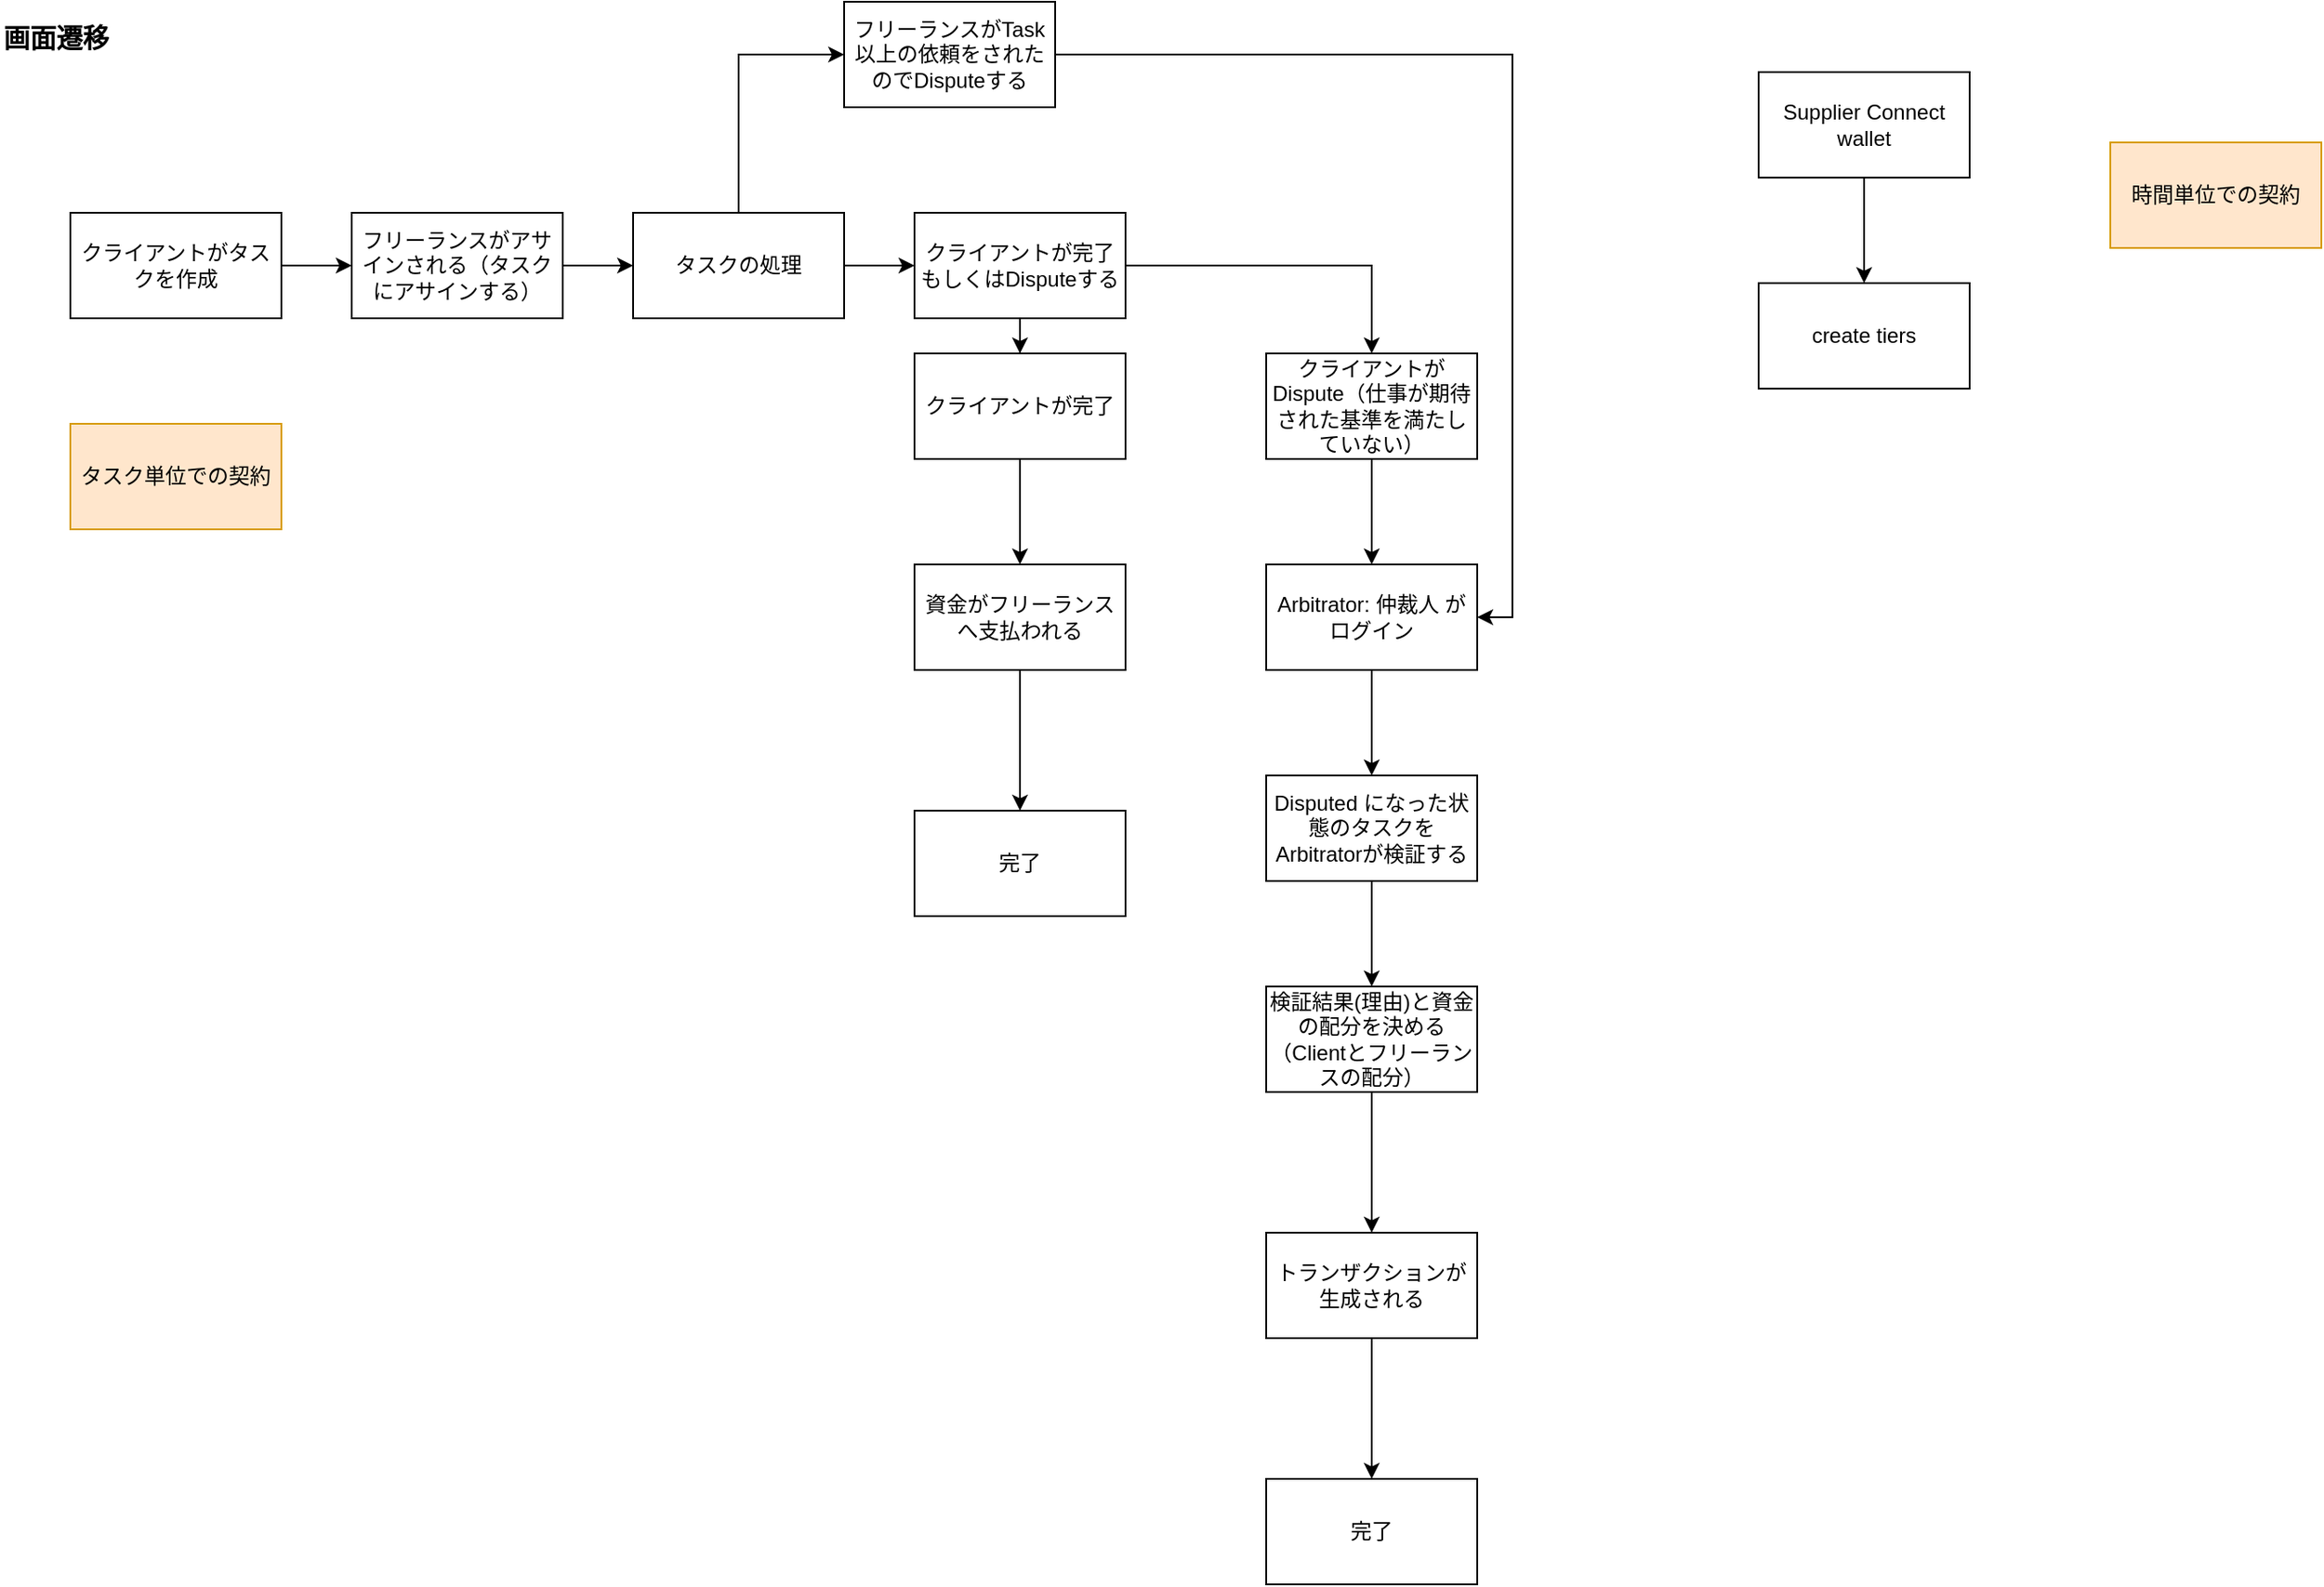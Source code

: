 <mxfile version="22.0.2" type="device" pages="3">
  <diagram id="F1N88LNYF46ycOu3TRqR" name="RewardChain">
    <mxGraphModel dx="1379" dy="854" grid="1" gridSize="10" guides="1" tooltips="1" connect="1" arrows="1" fold="1" page="1" pageScale="1" pageWidth="827" pageHeight="1169" math="0" shadow="0">
      <root>
        <mxCell id="0" />
        <mxCell id="1" parent="0" />
        <mxCell id="b3WNolOssQVl5g55_8Wy-1" style="edgeStyle=orthogonalEdgeStyle;rounded=0;orthogonalLoop=1;jettySize=auto;html=1;" parent="1" source="b3WNolOssQVl5g55_8Wy-2" target="b3WNolOssQVl5g55_8Wy-5" edge="1">
          <mxGeometry relative="1" as="geometry" />
        </mxCell>
        <mxCell id="b3WNolOssQVl5g55_8Wy-2" value="クライアントがタスクを作成" style="whiteSpace=wrap;html=1;" parent="1" vertex="1">
          <mxGeometry x="80" y="200" width="120" height="60" as="geometry" />
        </mxCell>
        <mxCell id="b3WNolOssQVl5g55_8Wy-3" value="&lt;span style=&quot;font-size: 15px;&quot;&gt;画面遷移&lt;/span&gt;" style="whiteSpace=wrap;html=1;fillColor=none;fontSize=15;fontStyle=1;fontColor=default;strokeColor=none;align=left;" parent="1" vertex="1">
          <mxGeometry x="40" y="80" width="130" height="40" as="geometry" />
        </mxCell>
        <mxCell id="b3WNolOssQVl5g55_8Wy-4" style="edgeStyle=orthogonalEdgeStyle;rounded=0;orthogonalLoop=1;jettySize=auto;html=1;entryX=0;entryY=0.5;entryDx=0;entryDy=0;" parent="1" source="b3WNolOssQVl5g55_8Wy-5" target="b3WNolOssQVl5g55_8Wy-8" edge="1">
          <mxGeometry relative="1" as="geometry" />
        </mxCell>
        <mxCell id="b3WNolOssQVl5g55_8Wy-5" value="フリーランスがアサインされる（タスクにアサインする）" style="whiteSpace=wrap;html=1;" parent="1" vertex="1">
          <mxGeometry x="240" y="200" width="120" height="60" as="geometry" />
        </mxCell>
        <mxCell id="b3WNolOssQVl5g55_8Wy-6" style="edgeStyle=orthogonalEdgeStyle;rounded=0;orthogonalLoop=1;jettySize=auto;html=1;" parent="1" source="b3WNolOssQVl5g55_8Wy-8" target="b3WNolOssQVl5g55_8Wy-11" edge="1">
          <mxGeometry relative="1" as="geometry" />
        </mxCell>
        <mxCell id="b3WNolOssQVl5g55_8Wy-7" style="edgeStyle=orthogonalEdgeStyle;rounded=0;orthogonalLoop=1;jettySize=auto;html=1;entryX=0;entryY=0.5;entryDx=0;entryDy=0;" parent="1" source="b3WNolOssQVl5g55_8Wy-8" target="b3WNolOssQVl5g55_8Wy-29" edge="1">
          <mxGeometry relative="1" as="geometry">
            <Array as="points">
              <mxPoint x="460" y="110" />
            </Array>
          </mxGeometry>
        </mxCell>
        <mxCell id="b3WNolOssQVl5g55_8Wy-8" value="タスクの処理" style="whiteSpace=wrap;html=1;" parent="1" vertex="1">
          <mxGeometry x="400" y="200" width="120" height="60" as="geometry" />
        </mxCell>
        <mxCell id="qroxgCvZQzZ3ckDsDZOt-1" style="edgeStyle=orthogonalEdgeStyle;rounded=0;orthogonalLoop=1;jettySize=auto;html=1;entryX=0.5;entryY=0;entryDx=0;entryDy=0;" parent="1" source="b3WNolOssQVl5g55_8Wy-11" target="b3WNolOssQVl5g55_8Wy-15" edge="1">
          <mxGeometry relative="1" as="geometry" />
        </mxCell>
        <mxCell id="qroxgCvZQzZ3ckDsDZOt-3" value="" style="edgeStyle=orthogonalEdgeStyle;rounded=0;orthogonalLoop=1;jettySize=auto;html=1;" parent="1" source="b3WNolOssQVl5g55_8Wy-11" target="b3WNolOssQVl5g55_8Wy-13" edge="1">
          <mxGeometry relative="1" as="geometry" />
        </mxCell>
        <mxCell id="b3WNolOssQVl5g55_8Wy-11" value="クライアントが完了もしくはDisputeする" style="whiteSpace=wrap;html=1;" parent="1" vertex="1">
          <mxGeometry x="560" y="200" width="120" height="60" as="geometry" />
        </mxCell>
        <mxCell id="b3WNolOssQVl5g55_8Wy-12" value="" style="edgeStyle=orthogonalEdgeStyle;rounded=0;orthogonalLoop=1;jettySize=auto;html=1;" parent="1" source="b3WNolOssQVl5g55_8Wy-13" target="b3WNolOssQVl5g55_8Wy-26" edge="1">
          <mxGeometry relative="1" as="geometry" />
        </mxCell>
        <mxCell id="b3WNolOssQVl5g55_8Wy-13" value="クライアントが完了" style="whiteSpace=wrap;html=1;" parent="1" vertex="1">
          <mxGeometry x="560" y="280" width="120" height="60" as="geometry" />
        </mxCell>
        <mxCell id="b3WNolOssQVl5g55_8Wy-14" style="edgeStyle=orthogonalEdgeStyle;rounded=0;orthogonalLoop=1;jettySize=auto;html=1;entryX=0.5;entryY=0;entryDx=0;entryDy=0;" parent="1" source="b3WNolOssQVl5g55_8Wy-15" target="b3WNolOssQVl5g55_8Wy-17" edge="1">
          <mxGeometry relative="1" as="geometry" />
        </mxCell>
        <mxCell id="b3WNolOssQVl5g55_8Wy-15" value="クライアントがDispute（仕事が期待された基準を満たしていない）" style="whiteSpace=wrap;html=1;" parent="1" vertex="1">
          <mxGeometry x="760" y="280" width="120" height="60" as="geometry" />
        </mxCell>
        <mxCell id="b3WNolOssQVl5g55_8Wy-16" value="" style="edgeStyle=orthogonalEdgeStyle;rounded=0;orthogonalLoop=1;jettySize=auto;html=1;" parent="1" source="b3WNolOssQVl5g55_8Wy-17" target="b3WNolOssQVl5g55_8Wy-19" edge="1">
          <mxGeometry relative="1" as="geometry" />
        </mxCell>
        <mxCell id="b3WNolOssQVl5g55_8Wy-17" value="Arbitrator:&amp;nbsp;仲裁人 がログイン" style="whiteSpace=wrap;html=1;" parent="1" vertex="1">
          <mxGeometry x="760" y="400" width="120" height="60" as="geometry" />
        </mxCell>
        <mxCell id="b3WNolOssQVl5g55_8Wy-18" value="" style="edgeStyle=orthogonalEdgeStyle;rounded=0;orthogonalLoop=1;jettySize=auto;html=1;" parent="1" source="b3WNolOssQVl5g55_8Wy-19" target="b3WNolOssQVl5g55_8Wy-21" edge="1">
          <mxGeometry relative="1" as="geometry" />
        </mxCell>
        <mxCell id="b3WNolOssQVl5g55_8Wy-19" value="Disputed になった状態のタスクをArbitratorが検証する" style="whiteSpace=wrap;html=1;" parent="1" vertex="1">
          <mxGeometry x="760" y="520" width="120" height="60" as="geometry" />
        </mxCell>
        <mxCell id="b3WNolOssQVl5g55_8Wy-20" value="" style="edgeStyle=orthogonalEdgeStyle;rounded=0;orthogonalLoop=1;jettySize=auto;html=1;" parent="1" source="b3WNolOssQVl5g55_8Wy-21" target="b3WNolOssQVl5g55_8Wy-23" edge="1">
          <mxGeometry relative="1" as="geometry" />
        </mxCell>
        <mxCell id="b3WNolOssQVl5g55_8Wy-21" value="検証結果(理由)と資金の配分を決める（Clientとフリーランスの配分）" style="whiteSpace=wrap;html=1;" parent="1" vertex="1">
          <mxGeometry x="760" y="640" width="120" height="60" as="geometry" />
        </mxCell>
        <mxCell id="b3WNolOssQVl5g55_8Wy-22" value="" style="edgeStyle=orthogonalEdgeStyle;rounded=0;orthogonalLoop=1;jettySize=auto;html=1;" parent="1" source="b3WNolOssQVl5g55_8Wy-23" target="b3WNolOssQVl5g55_8Wy-24" edge="1">
          <mxGeometry relative="1" as="geometry" />
        </mxCell>
        <mxCell id="b3WNolOssQVl5g55_8Wy-23" value="トランザクションが生成される" style="whiteSpace=wrap;html=1;" parent="1" vertex="1">
          <mxGeometry x="760" y="780" width="120" height="60" as="geometry" />
        </mxCell>
        <mxCell id="b3WNolOssQVl5g55_8Wy-24" value="完了" style="whiteSpace=wrap;html=1;" parent="1" vertex="1">
          <mxGeometry x="760" y="920" width="120" height="60" as="geometry" />
        </mxCell>
        <mxCell id="b3WNolOssQVl5g55_8Wy-25" value="" style="edgeStyle=orthogonalEdgeStyle;rounded=0;orthogonalLoop=1;jettySize=auto;html=1;" parent="1" source="b3WNolOssQVl5g55_8Wy-26" target="b3WNolOssQVl5g55_8Wy-27" edge="1">
          <mxGeometry relative="1" as="geometry" />
        </mxCell>
        <mxCell id="b3WNolOssQVl5g55_8Wy-26" value="資金がフリーランスへ支払われる" style="whiteSpace=wrap;html=1;" parent="1" vertex="1">
          <mxGeometry x="560" y="400" width="120" height="60" as="geometry" />
        </mxCell>
        <mxCell id="b3WNolOssQVl5g55_8Wy-27" value="完了" style="whiteSpace=wrap;html=1;" parent="1" vertex="1">
          <mxGeometry x="560" y="540" width="120" height="60" as="geometry" />
        </mxCell>
        <mxCell id="b3WNolOssQVl5g55_8Wy-28" style="edgeStyle=orthogonalEdgeStyle;rounded=0;orthogonalLoop=1;jettySize=auto;html=1;entryX=1;entryY=0.5;entryDx=0;entryDy=0;" parent="1" source="b3WNolOssQVl5g55_8Wy-29" target="b3WNolOssQVl5g55_8Wy-17" edge="1">
          <mxGeometry relative="1" as="geometry" />
        </mxCell>
        <mxCell id="b3WNolOssQVl5g55_8Wy-29" value="フリーランスがTask以上の依頼をされたのでDisputeする" style="whiteSpace=wrap;html=1;" parent="1" vertex="1">
          <mxGeometry x="520" y="80" width="120" height="60" as="geometry" />
        </mxCell>
        <mxCell id="2MolnmuIiSdHB7uitdNy-3" value="" style="edgeStyle=orthogonalEdgeStyle;rounded=0;orthogonalLoop=1;jettySize=auto;html=1;" parent="1" source="2MolnmuIiSdHB7uitdNy-1" target="2MolnmuIiSdHB7uitdNy-2" edge="1">
          <mxGeometry relative="1" as="geometry" />
        </mxCell>
        <mxCell id="2MolnmuIiSdHB7uitdNy-1" value="Supplier Connect wallet" style="whiteSpace=wrap;html=1;" parent="1" vertex="1">
          <mxGeometry x="1040" y="120" width="120" height="60" as="geometry" />
        </mxCell>
        <mxCell id="2MolnmuIiSdHB7uitdNy-2" value="create tiers" style="whiteSpace=wrap;html=1;" parent="1" vertex="1">
          <mxGeometry x="1040" y="240" width="120" height="60" as="geometry" />
        </mxCell>
        <mxCell id="2MolnmuIiSdHB7uitdNy-4" value="時間単位での契約" style="whiteSpace=wrap;html=1;fillColor=#ffe6cc;strokeColor=#d79b00;" parent="1" vertex="1">
          <mxGeometry x="1240" y="160" width="120" height="60" as="geometry" />
        </mxCell>
        <mxCell id="2MolnmuIiSdHB7uitdNy-5" value="タスク単位での契約" style="whiteSpace=wrap;html=1;fillColor=#ffe6cc;strokeColor=#d79b00;" parent="1" vertex="1">
          <mxGeometry x="80" y="320" width="120" height="60" as="geometry" />
        </mxCell>
      </root>
    </mxGraphModel>
  </diagram>
  <diagram id="6FdBmXEokLRzDCrCKuN2" name="system_architecture">
    <mxGraphModel dx="1379" dy="854" grid="1" gridSize="10" guides="1" tooltips="1" connect="1" arrows="1" fold="1" page="1" pageScale="1" pageWidth="827" pageHeight="1169" math="0" shadow="0">
      <root>
        <mxCell id="0" />
        <mxCell id="1" parent="0" />
        <mxCell id="TLvrHw3u5oPeJBdzBORR-3" value="client" style="ellipse;whiteSpace=wrap;html=1;" parent="1" vertex="1">
          <mxGeometry x="80" y="160" width="80" height="80" as="geometry" />
        </mxCell>
        <mxCell id="TLvrHw3u5oPeJBdzBORR-4" value="suppulier" style="ellipse;whiteSpace=wrap;html=1;" parent="1" vertex="1">
          <mxGeometry x="80" y="280" width="80" height="80" as="geometry" />
        </mxCell>
        <mxCell id="ukCr-i-SwyKY2GMY_E8i-1" value="arbitrator" style="ellipse;whiteSpace=wrap;html=1;" parent="1" vertex="1">
          <mxGeometry x="80" y="440" width="80" height="80" as="geometry" />
        </mxCell>
        <mxCell id="ukCr-i-SwyKY2GMY_E8i-2" value="patron" style="ellipse;whiteSpace=wrap;html=1;" parent="1" vertex="1">
          <mxGeometry x="80" y="560" width="80" height="80" as="geometry" />
        </mxCell>
        <mxCell id="V2ueXrN-9C5Ue_DMPgms-16" style="edgeStyle=orthogonalEdgeStyle;rounded=0;orthogonalLoop=1;jettySize=auto;html=1;" edge="1" parent="1" source="VLIMpRUNNJxc1j6-iryF-1" target="V2ueXrN-9C5Ue_DMPgms-1">
          <mxGeometry relative="1" as="geometry" />
        </mxCell>
        <mxCell id="VLIMpRUNNJxc1j6-iryF-1" value="Frontend" style="ellipse;whiteSpace=wrap;html=1;" parent="1" vertex="1">
          <mxGeometry x="240" y="400" width="80" height="80" as="geometry" />
        </mxCell>
        <mxCell id="V2ueXrN-9C5Ue_DMPgms-10" style="edgeStyle=orthogonalEdgeStyle;rounded=0;orthogonalLoop=1;jettySize=auto;html=1;" edge="1" parent="1" source="V2ueXrN-9C5Ue_DMPgms-1" target="V2ueXrN-9C5Ue_DMPgms-9">
          <mxGeometry relative="1" as="geometry" />
        </mxCell>
        <mxCell id="V2ueXrN-9C5Ue_DMPgms-14" style="edgeStyle=orthogonalEdgeStyle;rounded=0;orthogonalLoop=1;jettySize=auto;html=1;" edge="1" parent="1" source="V2ueXrN-9C5Ue_DMPgms-1" target="V2ueXrN-9C5Ue_DMPgms-12">
          <mxGeometry relative="1" as="geometry" />
        </mxCell>
        <mxCell id="V2ueXrN-9C5Ue_DMPgms-1" value="Backend" style="ellipse;whiteSpace=wrap;html=1;" vertex="1" parent="1">
          <mxGeometry x="400" y="400" width="80" height="80" as="geometry" />
        </mxCell>
        <mxCell id="V2ueXrN-9C5Ue_DMPgms-9" value="DB" style="ellipse;whiteSpace=wrap;html=1;" vertex="1" parent="1">
          <mxGeometry x="560" y="400" width="80" height="80" as="geometry" />
        </mxCell>
        <mxCell id="V2ueXrN-9C5Ue_DMPgms-15" style="edgeStyle=orthogonalEdgeStyle;rounded=0;orthogonalLoop=1;jettySize=auto;html=1;entryX=0.5;entryY=0;entryDx=0;entryDy=0;" edge="1" parent="1" source="V2ueXrN-9C5Ue_DMPgms-12" target="V2ueXrN-9C5Ue_DMPgms-13">
          <mxGeometry relative="1" as="geometry" />
        </mxCell>
        <mxCell id="V2ueXrN-9C5Ue_DMPgms-12" value="SmartContract" style="ellipse;whiteSpace=wrap;html=1;" vertex="1" parent="1">
          <mxGeometry x="400" y="560" width="80" height="80" as="geometry" />
        </mxCell>
        <mxCell id="V2ueXrN-9C5Ue_DMPgms-13" value="Blockchain" style="ellipse;whiteSpace=wrap;html=1;" vertex="1" parent="1">
          <mxGeometry x="400" y="680" width="80" height="80" as="geometry" />
        </mxCell>
        <mxCell id="V2ueXrN-9C5Ue_DMPgms-17" value="Mysql&lt;br&gt;phpmyadmin" style="whiteSpace=wrap;html=1;fillColor=#fff2cc;strokeColor=#d6b656;align=left;verticalAlign=top;" vertex="1" parent="1">
          <mxGeometry x="680" y="400" width="120" height="60" as="geometry" />
        </mxCell>
        <mxCell id="V2ueXrN-9C5Ue_DMPgms-18" value="Solidity&lt;br&gt;-&amp;gt; Typescript&lt;br&gt;Node: 22" style="whiteSpace=wrap;html=1;fillColor=#fff2cc;strokeColor=#d6b656;align=left;verticalAlign=top;" vertex="1" parent="1">
          <mxGeometry x="520" y="560" width="120" height="60" as="geometry" />
        </mxCell>
        <mxCell id="V2ueXrN-9C5Ue_DMPgms-19" value="Ethereum&lt;br&gt;-&amp;gt; Solana" style="whiteSpace=wrap;html=1;fillColor=#fff2cc;strokeColor=#d6b656;align=left;verticalAlign=top;" vertex="1" parent="1">
          <mxGeometry x="520" y="680" width="120" height="60" as="geometry" />
        </mxCell>
        <mxCell id="V2ueXrN-9C5Ue_DMPgms-20" value="Typescript&lt;br&gt;Node: 22&lt;br&gt;Nest.js&lt;br&gt;---&lt;br&gt;Fastapi" style="whiteSpace=wrap;html=1;fillColor=#fff2cc;strokeColor=#d6b656;align=left;verticalAlign=top;" vertex="1" parent="1">
          <mxGeometry x="400" y="240" width="120" height="140" as="geometry" />
        </mxCell>
        <mxCell id="V2ueXrN-9C5Ue_DMPgms-21" value="Typescript&lt;br&gt;Node: 22&lt;br&gt;Next.js&lt;br&gt;---&lt;br&gt;Vite" style="whiteSpace=wrap;html=1;fillColor=#fff2cc;strokeColor=#d6b656;align=left;verticalAlign=top;" vertex="1" parent="1">
          <mxGeometry x="240" y="240" width="120" height="140" as="geometry" />
        </mxCell>
      </root>
    </mxGraphModel>
  </diagram>
  <diagram id="eF9ABnZD_EDJxB8pFHqm" name="ページ3">
    <mxGraphModel dx="986" dy="696" grid="1" gridSize="10" guides="1" tooltips="1" connect="1" arrows="1" fold="1" page="1" pageScale="1" pageWidth="827" pageHeight="1169" math="0" shadow="0">
      <root>
        <mxCell id="0" />
        <mxCell id="1" parent="0" />
      </root>
    </mxGraphModel>
  </diagram>
</mxfile>
